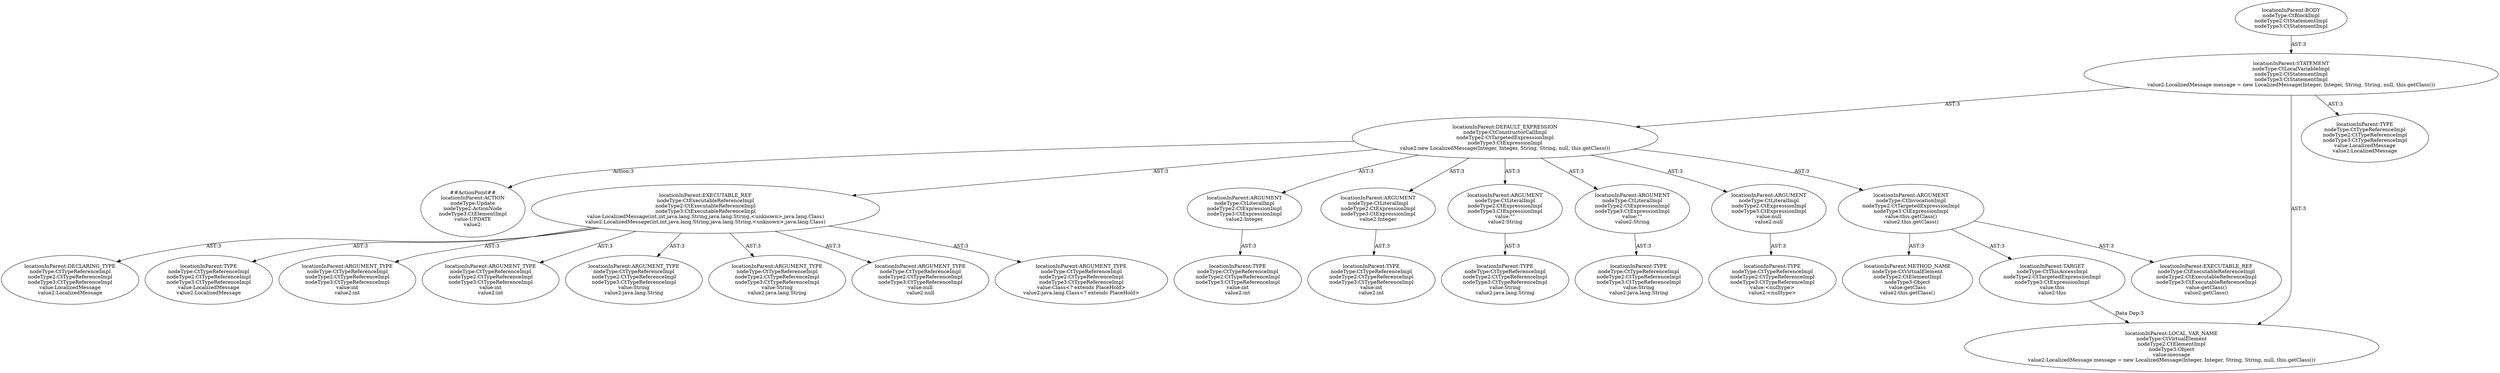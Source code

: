 digraph "Pattern" {
0 [label="##ActionPoint##
locationInParent:ACTION
nodeType:Update
nodeType2:ActionNode
nodeType3:CtElementImpl
value:UPDATE
value2:" shape=ellipse]
1 [label="locationInParent:DEFAULT_EXPRESSION
nodeType:CtConstructorCallImpl
nodeType2:CtTargetedExpressionImpl
nodeType3:CtExpressionImpl
value2:new LocalizedMessage(Integer, Integer, String, String, null, this.getClass())" shape=ellipse]
2 [label="locationInParent:STATEMENT
nodeType:CtLocalVariableImpl
nodeType2:CtStatementImpl
nodeType3:CtStatementImpl
value2:LocalizedMessage message = new LocalizedMessage(Integer, Integer, String, String, null, this.getClass())" shape=ellipse]
3 [label="locationInParent:BODY
nodeType:CtBlockImpl
nodeType2:CtStatementImpl
nodeType3:CtStatementImpl" shape=ellipse]
4 [label="locationInParent:LOCAL_VAR_NAME
nodeType:CtVirtualElement
nodeType2:CtElementImpl
nodeType3:Object
value:message
value2:LocalizedMessage message = new LocalizedMessage(Integer, Integer, String, String, null, this.getClass())" shape=ellipse]
5 [label="locationInParent:TYPE
nodeType:CtTypeReferenceImpl
nodeType2:CtTypeReferenceImpl
nodeType3:CtTypeReferenceImpl
value:LocalizedMessage
value2:LocalizedMessage" shape=ellipse]
6 [label="locationInParent:EXECUTABLE_REF
nodeType:CtExecutableReferenceImpl
nodeType2:CtExecutableReferenceImpl
nodeType3:CtExecutableReferenceImpl
value:LocalizedMessage(int,int,java.lang.String,java.lang.String,<unknown>,java.lang.Class)
value2:LocalizedMessage(int,int,java.lang.String,java.lang.String,<unknown>,java.lang.Class)" shape=ellipse]
7 [label="locationInParent:DECLARING_TYPE
nodeType:CtTypeReferenceImpl
nodeType2:CtTypeReferenceImpl
nodeType3:CtTypeReferenceImpl
value:LocalizedMessage
value2:LocalizedMessage" shape=ellipse]
8 [label="locationInParent:TYPE
nodeType:CtTypeReferenceImpl
nodeType2:CtTypeReferenceImpl
nodeType3:CtTypeReferenceImpl
value:LocalizedMessage
value2:LocalizedMessage" shape=ellipse]
9 [label="locationInParent:ARGUMENT_TYPE
nodeType:CtTypeReferenceImpl
nodeType2:CtTypeReferenceImpl
nodeType3:CtTypeReferenceImpl
value:int
value2:int" shape=ellipse]
10 [label="locationInParent:ARGUMENT_TYPE
nodeType:CtTypeReferenceImpl
nodeType2:CtTypeReferenceImpl
nodeType3:CtTypeReferenceImpl
value:int
value2:int" shape=ellipse]
11 [label="locationInParent:ARGUMENT_TYPE
nodeType:CtTypeReferenceImpl
nodeType2:CtTypeReferenceImpl
nodeType3:CtTypeReferenceImpl
value:String
value2:java.lang.String" shape=ellipse]
12 [label="locationInParent:ARGUMENT_TYPE
nodeType:CtTypeReferenceImpl
nodeType2:CtTypeReferenceImpl
nodeType3:CtTypeReferenceImpl
value:String
value2:java.lang.String" shape=ellipse]
13 [label="locationInParent:ARGUMENT_TYPE
nodeType:CtTypeReferenceImpl
nodeType2:CtTypeReferenceImpl
nodeType3:CtTypeReferenceImpl
value:null
value2:null" shape=ellipse]
14 [label="locationInParent:ARGUMENT_TYPE
nodeType:CtTypeReferenceImpl
nodeType2:CtTypeReferenceImpl
nodeType3:CtTypeReferenceImpl
value:Class<? extends PlaceHold>
value2:java.lang.Class<? extends PlaceHold>" shape=ellipse]
15 [label="locationInParent:ARGUMENT
nodeType:CtLiteralImpl
nodeType2:CtExpressionImpl
nodeType3:CtExpressionImpl
value2:Integer" shape=ellipse]
16 [label="locationInParent:TYPE
nodeType:CtTypeReferenceImpl
nodeType2:CtTypeReferenceImpl
nodeType3:CtTypeReferenceImpl
value:int
value2:int" shape=ellipse]
17 [label="locationInParent:ARGUMENT
nodeType:CtLiteralImpl
nodeType2:CtExpressionImpl
nodeType3:CtExpressionImpl
value2:Integer" shape=ellipse]
18 [label="locationInParent:TYPE
nodeType:CtTypeReferenceImpl
nodeType2:CtTypeReferenceImpl
nodeType3:CtTypeReferenceImpl
value:int
value2:int" shape=ellipse]
19 [label="locationInParent:ARGUMENT
nodeType:CtLiteralImpl
nodeType2:CtExpressionImpl
nodeType3:CtExpressionImpl
value:\"\"
value2:String" shape=ellipse]
20 [label="locationInParent:TYPE
nodeType:CtTypeReferenceImpl
nodeType2:CtTypeReferenceImpl
nodeType3:CtTypeReferenceImpl
value:String
value2:java.lang.String" shape=ellipse]
21 [label="locationInParent:ARGUMENT
nodeType:CtLiteralImpl
nodeType2:CtExpressionImpl
nodeType3:CtExpressionImpl
value:\"\"
value2:String" shape=ellipse]
22 [label="locationInParent:TYPE
nodeType:CtTypeReferenceImpl
nodeType2:CtTypeReferenceImpl
nodeType3:CtTypeReferenceImpl
value:String
value2:java.lang.String" shape=ellipse]
23 [label="locationInParent:ARGUMENT
nodeType:CtLiteralImpl
nodeType2:CtExpressionImpl
nodeType3:CtExpressionImpl
value:null
value2:null" shape=ellipse]
24 [label="locationInParent:TYPE
nodeType:CtTypeReferenceImpl
nodeType2:CtTypeReferenceImpl
nodeType3:CtTypeReferenceImpl
value:<nulltype>
value2:<nulltype>" shape=ellipse]
25 [label="locationInParent:ARGUMENT
nodeType:CtInvocationImpl
nodeType2:CtTargetedExpressionImpl
nodeType3:CtExpressionImpl
value:this.getClass()
value2:this.getClass()" shape=ellipse]
26 [label="locationInParent:METHOD_NAME
nodeType:CtVirtualElement
nodeType2:CtElementImpl
nodeType3:Object
value:getClass
value2:this.getClass()" shape=ellipse]
27 [label="locationInParent:TARGET
nodeType:CtThisAccessImpl
nodeType2:CtTargetedExpressionImpl
nodeType3:CtExpressionImpl
value:this
value2:this" shape=ellipse]
28 [label="locationInParent:EXECUTABLE_REF
nodeType:CtExecutableReferenceImpl
nodeType2:CtExecutableReferenceImpl
nodeType3:CtExecutableReferenceImpl
value:getClass()
value2:getClass()" shape=ellipse]
1 -> 0 [label="Action:3"];
1 -> 6 [label="AST:3"];
1 -> 15 [label="AST:3"];
1 -> 17 [label="AST:3"];
1 -> 19 [label="AST:3"];
1 -> 21 [label="AST:3"];
1 -> 23 [label="AST:3"];
1 -> 25 [label="AST:3"];
2 -> 1 [label="AST:3"];
2 -> 4 [label="AST:3"];
2 -> 5 [label="AST:3"];
3 -> 2 [label="AST:3"];
6 -> 7 [label="AST:3"];
6 -> 8 [label="AST:3"];
6 -> 9 [label="AST:3"];
6 -> 10 [label="AST:3"];
6 -> 11 [label="AST:3"];
6 -> 12 [label="AST:3"];
6 -> 13 [label="AST:3"];
6 -> 14 [label="AST:3"];
15 -> 16 [label="AST:3"];
17 -> 18 [label="AST:3"];
19 -> 20 [label="AST:3"];
21 -> 22 [label="AST:3"];
23 -> 24 [label="AST:3"];
25 -> 26 [label="AST:3"];
25 -> 27 [label="AST:3"];
25 -> 28 [label="AST:3"];
27 -> 4 [label="Data Dep:3"];
}